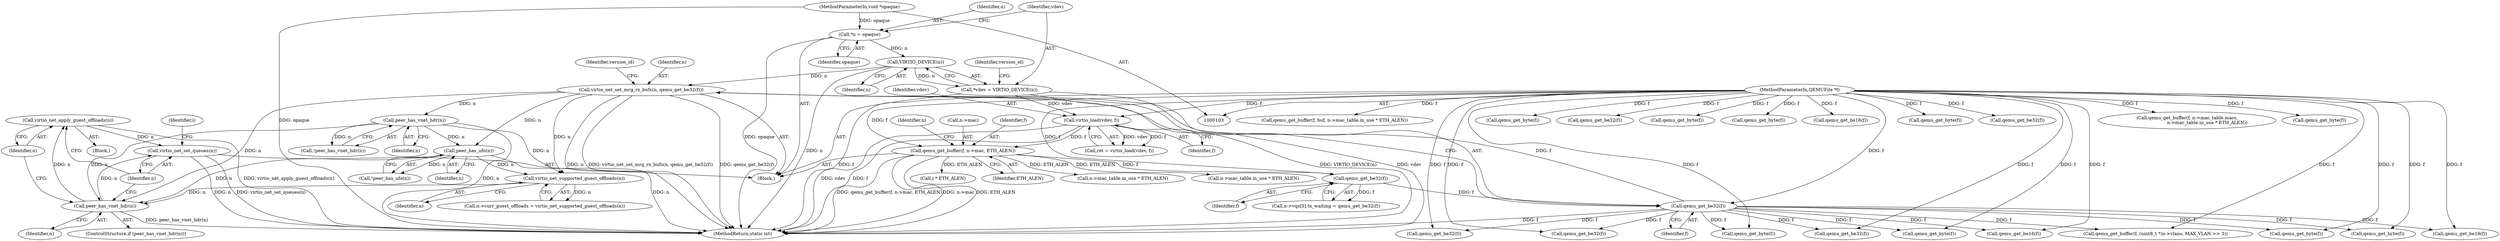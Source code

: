 digraph "0_qemu_eea750a5623ddac7a61982eec8f1c93481857578@pointer" {
"1000470" [label="(Call,virtio_net_apply_guest_offloads(n))"];
"1000467" [label="(Call,peer_has_vnet_hdr(n))"];
"1000464" [label="(Call,virtio_net_supported_guest_offloads(n))"];
"1000157" [label="(Call,virtio_net_set_mrg_rx_bufs(n, qemu_get_be32(f)))"];
"1000115" [label="(Call,VIRTIO_DEVICE(n))"];
"1000109" [label="(Call,*n = opaque)"];
"1000105" [label="(MethodParameterIn,void *opaque)"];
"1000159" [label="(Call,qemu_get_be32(f))"];
"1000155" [label="(Call,qemu_get_be32(f))"];
"1000141" [label="(Call,qemu_get_buffer(f, n->mac, ETH_ALEN))"];
"1000133" [label="(Call,virtio_load(vdev, f))"];
"1000113" [label="(Call,*vdev = VIRTIO_DEVICE(n))"];
"1000104" [label="(MethodParameterIn,QEMUFile *f)"];
"1000384" [label="(Call,peer_has_ufo(n))"];
"1000316" [label="(Call,peer_has_vnet_hdr(n))"];
"1000472" [label="(Call,virtio_net_set_queues(n))"];
"1000385" [label="(Identifier,n)"];
"1000467" [label="(Call,peer_has_vnet_hdr(n))"];
"1000464" [label="(Call,virtio_net_supported_guest_offloads(n))"];
"1000316" [label="(Call,peer_has_vnet_hdr(n))"];
"1000315" [label="(Call,!peer_has_vnet_hdr(n))"];
"1000151" [label="(Identifier,n)"];
"1000473" [label="(Identifier,n)"];
"1000191" [label="(Call,qemu_get_be32(f))"];
"1000335" [label="(Call,qemu_get_byte(f))"];
"1000143" [label="(Call,n->mac)"];
"1000360" [label="(Call,qemu_get_byte(f))"];
"1000372" [label="(Call,qemu_get_byte(f))"];
"1000496" [label="(Call,i * ETH_ALEN)"];
"1000416" [label="(Call,qemu_get_be16(f))"];
"1000381" [label="(Call,qemu_get_byte(f))"];
"1000157" [label="(Call,virtio_net_set_mrg_rx_bufs(n, qemu_get_be32(f)))"];
"1000155" [label="(Call,qemu_get_be32(f))"];
"1000104" [label="(MethodParameterIn,QEMUFile *f)"];
"1000111" [label="(Identifier,opaque)"];
"1000109" [label="(Call,*n = opaque)"];
"1000141" [label="(Call,qemu_get_buffer(f, n->mac, ETH_ALEN))"];
"1000205" [label="(Call,qemu_get_byte(f))"];
"1000458" [label="(Call,qemu_get_be32(f))"];
"1000466" [label="(ControlStructure,if (peer_has_vnet_hdr(n)))"];
"1000110" [label="(Identifier,n)"];
"1000113" [label="(Call,*vdev = VIRTIO_DEVICE(n))"];
"1000471" [label="(Identifier,n)"];
"1000156" [label="(Identifier,f)"];
"1000468" [label="(Identifier,n)"];
"1000142" [label="(Identifier,f)"];
"1000465" [label="(Identifier,n)"];
"1000160" [label="(Identifier,f)"];
"1000169" [label="(Call,qemu_get_be16(f))"];
"1000354" [label="(Call,qemu_get_byte(f))"];
"1000147" [label="(Call,n->vqs[0].tx_waiting = qemu_get_be32(f))"];
"1000135" [label="(Identifier,f)"];
"1000460" [label="(Call,n->curr_guest_offloads = virtio_net_supported_guest_offloads(n))"];
"1000404" [label="(Call,qemu_get_be16(f))"];
"1000146" [label="(Identifier,ETH_ALEN)"];
"1000133" [label="(Call,virtio_load(vdev, f))"];
"1000229" [label="(Call,qemu_get_buffer(f, n->mac_table.macs,\n                            n->mac_table.in_use * ETH_ALEN))"];
"1000472" [label="(Call,virtio_net_set_queues(n))"];
"1000107" [label="(Block,)"];
"1000159" [label="(Call,qemu_get_be32(f))"];
"1000131" [label="(Call,ret = virtio_load(vdev, f))"];
"1000541" [label="(MethodReturn,static int)"];
"1000163" [label="(Identifier,version_id)"];
"1000470" [label="(Call,virtio_net_apply_guest_offloads(n))"];
"1000476" [label="(Identifier,i)"];
"1000116" [label="(Identifier,n)"];
"1000115" [label="(Call,VIRTIO_DEVICE(n))"];
"1000383" [label="(Call,!peer_has_ufo(n))"];
"1000263" [label="(Call,n->mac_table.in_use * ETH_ALEN)"];
"1000134" [label="(Identifier,vdev)"];
"1000343" [label="(Call,qemu_get_byte(f))"];
"1000114" [label="(Identifier,vdev)"];
"1000313" [label="(Call,qemu_get_be32(f))"];
"1000469" [label="(Block,)"];
"1000260" [label="(Call,qemu_get_buffer(f, buf, n->mac_table.in_use * ETH_ALEN))"];
"1000218" [label="(Call,qemu_get_be32(f))"];
"1000317" [label="(Identifier,n)"];
"1000105" [label="(MethodParameterIn,void *opaque)"];
"1000158" [label="(Identifier,n)"];
"1000185" [label="(Call,qemu_get_be32(f))"];
"1000199" [label="(Call,qemu_get_byte(f))"];
"1000236" [label="(Call,n->mac_table.in_use * ETH_ALEN)"];
"1000123" [label="(Identifier,version_id)"];
"1000384" [label="(Call,peer_has_ufo(n))"];
"1000366" [label="(Call,qemu_get_byte(f))"];
"1000296" [label="(Call,qemu_get_buffer(f, (uint8_t *)n->vlans, MAX_VLAN >> 3))"];
"1000470" -> "1000469"  [label="AST: "];
"1000470" -> "1000471"  [label="CFG: "];
"1000471" -> "1000470"  [label="AST: "];
"1000473" -> "1000470"  [label="CFG: "];
"1000470" -> "1000541"  [label="DDG: virtio_net_apply_guest_offloads(n)"];
"1000467" -> "1000470"  [label="DDG: n"];
"1000470" -> "1000472"  [label="DDG: n"];
"1000467" -> "1000466"  [label="AST: "];
"1000467" -> "1000468"  [label="CFG: "];
"1000468" -> "1000467"  [label="AST: "];
"1000471" -> "1000467"  [label="CFG: "];
"1000473" -> "1000467"  [label="CFG: "];
"1000467" -> "1000541"  [label="DDG: peer_has_vnet_hdr(n)"];
"1000464" -> "1000467"  [label="DDG: n"];
"1000157" -> "1000467"  [label="DDG: n"];
"1000384" -> "1000467"  [label="DDG: n"];
"1000316" -> "1000467"  [label="DDG: n"];
"1000467" -> "1000472"  [label="DDG: n"];
"1000464" -> "1000460"  [label="AST: "];
"1000464" -> "1000465"  [label="CFG: "];
"1000465" -> "1000464"  [label="AST: "];
"1000460" -> "1000464"  [label="CFG: "];
"1000464" -> "1000460"  [label="DDG: n"];
"1000157" -> "1000464"  [label="DDG: n"];
"1000384" -> "1000464"  [label="DDG: n"];
"1000316" -> "1000464"  [label="DDG: n"];
"1000157" -> "1000107"  [label="AST: "];
"1000157" -> "1000159"  [label="CFG: "];
"1000158" -> "1000157"  [label="AST: "];
"1000159" -> "1000157"  [label="AST: "];
"1000163" -> "1000157"  [label="CFG: "];
"1000157" -> "1000541"  [label="DDG: qemu_get_be32(f)"];
"1000157" -> "1000541"  [label="DDG: virtio_net_set_mrg_rx_bufs(n, qemu_get_be32(f))"];
"1000157" -> "1000541"  [label="DDG: n"];
"1000115" -> "1000157"  [label="DDG: n"];
"1000159" -> "1000157"  [label="DDG: f"];
"1000157" -> "1000316"  [label="DDG: n"];
"1000157" -> "1000384"  [label="DDG: n"];
"1000115" -> "1000113"  [label="AST: "];
"1000115" -> "1000116"  [label="CFG: "];
"1000116" -> "1000115"  [label="AST: "];
"1000113" -> "1000115"  [label="CFG: "];
"1000115" -> "1000541"  [label="DDG: n"];
"1000115" -> "1000113"  [label="DDG: n"];
"1000109" -> "1000115"  [label="DDG: n"];
"1000109" -> "1000107"  [label="AST: "];
"1000109" -> "1000111"  [label="CFG: "];
"1000110" -> "1000109"  [label="AST: "];
"1000111" -> "1000109"  [label="AST: "];
"1000114" -> "1000109"  [label="CFG: "];
"1000109" -> "1000541"  [label="DDG: opaque"];
"1000105" -> "1000109"  [label="DDG: opaque"];
"1000105" -> "1000103"  [label="AST: "];
"1000105" -> "1000541"  [label="DDG: opaque"];
"1000159" -> "1000160"  [label="CFG: "];
"1000160" -> "1000159"  [label="AST: "];
"1000159" -> "1000541"  [label="DDG: f"];
"1000155" -> "1000159"  [label="DDG: f"];
"1000104" -> "1000159"  [label="DDG: f"];
"1000159" -> "1000169"  [label="DDG: f"];
"1000159" -> "1000185"  [label="DDG: f"];
"1000159" -> "1000199"  [label="DDG: f"];
"1000159" -> "1000218"  [label="DDG: f"];
"1000159" -> "1000296"  [label="DDG: f"];
"1000159" -> "1000313"  [label="DDG: f"];
"1000159" -> "1000335"  [label="DDG: f"];
"1000159" -> "1000354"  [label="DDG: f"];
"1000159" -> "1000381"  [label="DDG: f"];
"1000159" -> "1000404"  [label="DDG: f"];
"1000155" -> "1000147"  [label="AST: "];
"1000155" -> "1000156"  [label="CFG: "];
"1000156" -> "1000155"  [label="AST: "];
"1000147" -> "1000155"  [label="CFG: "];
"1000155" -> "1000147"  [label="DDG: f"];
"1000141" -> "1000155"  [label="DDG: f"];
"1000104" -> "1000155"  [label="DDG: f"];
"1000141" -> "1000107"  [label="AST: "];
"1000141" -> "1000146"  [label="CFG: "];
"1000142" -> "1000141"  [label="AST: "];
"1000143" -> "1000141"  [label="AST: "];
"1000146" -> "1000141"  [label="AST: "];
"1000151" -> "1000141"  [label="CFG: "];
"1000141" -> "1000541"  [label="DDG: qemu_get_buffer(f, n->mac, ETH_ALEN)"];
"1000141" -> "1000541"  [label="DDG: n->mac"];
"1000141" -> "1000541"  [label="DDG: ETH_ALEN"];
"1000133" -> "1000141"  [label="DDG: f"];
"1000104" -> "1000141"  [label="DDG: f"];
"1000141" -> "1000236"  [label="DDG: ETH_ALEN"];
"1000141" -> "1000263"  [label="DDG: ETH_ALEN"];
"1000141" -> "1000496"  [label="DDG: ETH_ALEN"];
"1000133" -> "1000131"  [label="AST: "];
"1000133" -> "1000135"  [label="CFG: "];
"1000134" -> "1000133"  [label="AST: "];
"1000135" -> "1000133"  [label="AST: "];
"1000131" -> "1000133"  [label="CFG: "];
"1000133" -> "1000541"  [label="DDG: vdev"];
"1000133" -> "1000541"  [label="DDG: f"];
"1000133" -> "1000131"  [label="DDG: vdev"];
"1000133" -> "1000131"  [label="DDG: f"];
"1000113" -> "1000133"  [label="DDG: vdev"];
"1000104" -> "1000133"  [label="DDG: f"];
"1000113" -> "1000107"  [label="AST: "];
"1000114" -> "1000113"  [label="AST: "];
"1000123" -> "1000113"  [label="CFG: "];
"1000113" -> "1000541"  [label="DDG: vdev"];
"1000113" -> "1000541"  [label="DDG: VIRTIO_DEVICE(n)"];
"1000104" -> "1000103"  [label="AST: "];
"1000104" -> "1000541"  [label="DDG: f"];
"1000104" -> "1000169"  [label="DDG: f"];
"1000104" -> "1000185"  [label="DDG: f"];
"1000104" -> "1000191"  [label="DDG: f"];
"1000104" -> "1000199"  [label="DDG: f"];
"1000104" -> "1000205"  [label="DDG: f"];
"1000104" -> "1000218"  [label="DDG: f"];
"1000104" -> "1000229"  [label="DDG: f"];
"1000104" -> "1000260"  [label="DDG: f"];
"1000104" -> "1000296"  [label="DDG: f"];
"1000104" -> "1000313"  [label="DDG: f"];
"1000104" -> "1000335"  [label="DDG: f"];
"1000104" -> "1000343"  [label="DDG: f"];
"1000104" -> "1000354"  [label="DDG: f"];
"1000104" -> "1000360"  [label="DDG: f"];
"1000104" -> "1000366"  [label="DDG: f"];
"1000104" -> "1000372"  [label="DDG: f"];
"1000104" -> "1000381"  [label="DDG: f"];
"1000104" -> "1000404"  [label="DDG: f"];
"1000104" -> "1000416"  [label="DDG: f"];
"1000104" -> "1000458"  [label="DDG: f"];
"1000384" -> "1000383"  [label="AST: "];
"1000384" -> "1000385"  [label="CFG: "];
"1000385" -> "1000384"  [label="AST: "];
"1000383" -> "1000384"  [label="CFG: "];
"1000384" -> "1000541"  [label="DDG: n"];
"1000384" -> "1000383"  [label="DDG: n"];
"1000316" -> "1000384"  [label="DDG: n"];
"1000316" -> "1000315"  [label="AST: "];
"1000316" -> "1000317"  [label="CFG: "];
"1000317" -> "1000316"  [label="AST: "];
"1000315" -> "1000316"  [label="CFG: "];
"1000316" -> "1000541"  [label="DDG: n"];
"1000316" -> "1000315"  [label="DDG: n"];
"1000472" -> "1000107"  [label="AST: "];
"1000472" -> "1000473"  [label="CFG: "];
"1000473" -> "1000472"  [label="AST: "];
"1000476" -> "1000472"  [label="CFG: "];
"1000472" -> "1000541"  [label="DDG: virtio_net_set_queues(n)"];
"1000472" -> "1000541"  [label="DDG: n"];
}
